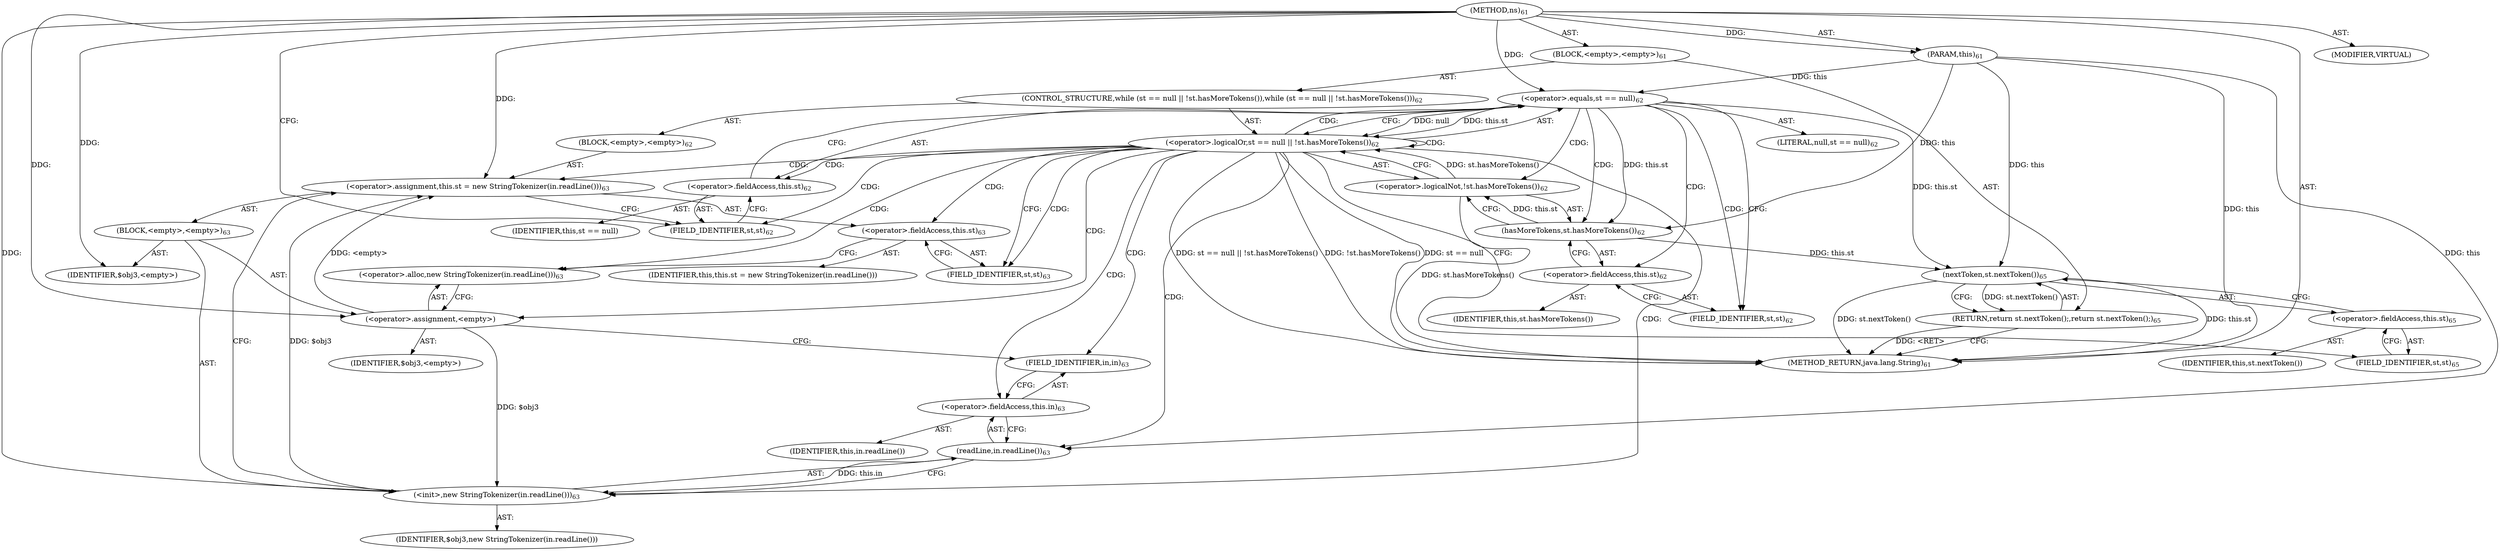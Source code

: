 digraph "ns" {  
"268" [label = <(METHOD,ns)<SUB>61</SUB>> ]
"269" [label = <(PARAM,this)<SUB>61</SUB>> ]
"270" [label = <(BLOCK,&lt;empty&gt;,&lt;empty&gt;)<SUB>61</SUB>> ]
"271" [label = <(CONTROL_STRUCTURE,while (st == null || !st.hasMoreTokens()),while (st == null || !st.hasMoreTokens()))<SUB>62</SUB>> ]
"272" [label = <(&lt;operator&gt;.logicalOr,st == null || !st.hasMoreTokens())<SUB>62</SUB>> ]
"273" [label = <(&lt;operator&gt;.equals,st == null)<SUB>62</SUB>> ]
"274" [label = <(&lt;operator&gt;.fieldAccess,this.st)<SUB>62</SUB>> ]
"275" [label = <(IDENTIFIER,this,st == null)> ]
"276" [label = <(FIELD_IDENTIFIER,st,st)<SUB>62</SUB>> ]
"277" [label = <(LITERAL,null,st == null)<SUB>62</SUB>> ]
"278" [label = <(&lt;operator&gt;.logicalNot,!st.hasMoreTokens())<SUB>62</SUB>> ]
"279" [label = <(hasMoreTokens,st.hasMoreTokens())<SUB>62</SUB>> ]
"280" [label = <(&lt;operator&gt;.fieldAccess,this.st)<SUB>62</SUB>> ]
"281" [label = <(IDENTIFIER,this,st.hasMoreTokens())> ]
"282" [label = <(FIELD_IDENTIFIER,st,st)<SUB>62</SUB>> ]
"283" [label = <(BLOCK,&lt;empty&gt;,&lt;empty&gt;)<SUB>62</SUB>> ]
"284" [label = <(&lt;operator&gt;.assignment,this.st = new StringTokenizer(in.readLine()))<SUB>63</SUB>> ]
"285" [label = <(&lt;operator&gt;.fieldAccess,this.st)<SUB>63</SUB>> ]
"286" [label = <(IDENTIFIER,this,this.st = new StringTokenizer(in.readLine()))> ]
"287" [label = <(FIELD_IDENTIFIER,st,st)<SUB>63</SUB>> ]
"288" [label = <(BLOCK,&lt;empty&gt;,&lt;empty&gt;)<SUB>63</SUB>> ]
"289" [label = <(&lt;operator&gt;.assignment,&lt;empty&gt;)> ]
"290" [label = <(IDENTIFIER,$obj3,&lt;empty&gt;)> ]
"291" [label = <(&lt;operator&gt;.alloc,new StringTokenizer(in.readLine()))<SUB>63</SUB>> ]
"292" [label = <(&lt;init&gt;,new StringTokenizer(in.readLine()))<SUB>63</SUB>> ]
"293" [label = <(IDENTIFIER,$obj3,new StringTokenizer(in.readLine()))> ]
"294" [label = <(readLine,in.readLine())<SUB>63</SUB>> ]
"295" [label = <(&lt;operator&gt;.fieldAccess,this.in)<SUB>63</SUB>> ]
"296" [label = <(IDENTIFIER,this,in.readLine())> ]
"297" [label = <(FIELD_IDENTIFIER,in,in)<SUB>63</SUB>> ]
"298" [label = <(IDENTIFIER,$obj3,&lt;empty&gt;)> ]
"299" [label = <(RETURN,return st.nextToken();,return st.nextToken();)<SUB>65</SUB>> ]
"300" [label = <(nextToken,st.nextToken())<SUB>65</SUB>> ]
"301" [label = <(&lt;operator&gt;.fieldAccess,this.st)<SUB>65</SUB>> ]
"302" [label = <(IDENTIFIER,this,st.nextToken())> ]
"303" [label = <(FIELD_IDENTIFIER,st,st)<SUB>65</SUB>> ]
"304" [label = <(MODIFIER,VIRTUAL)> ]
"305" [label = <(METHOD_RETURN,java.lang.String)<SUB>61</SUB>> ]
  "268" -> "269"  [ label = "AST: "] 
  "268" -> "270"  [ label = "AST: "] 
  "268" -> "304"  [ label = "AST: "] 
  "268" -> "305"  [ label = "AST: "] 
  "270" -> "271"  [ label = "AST: "] 
  "270" -> "299"  [ label = "AST: "] 
  "271" -> "272"  [ label = "AST: "] 
  "271" -> "283"  [ label = "AST: "] 
  "272" -> "273"  [ label = "AST: "] 
  "272" -> "278"  [ label = "AST: "] 
  "273" -> "274"  [ label = "AST: "] 
  "273" -> "277"  [ label = "AST: "] 
  "274" -> "275"  [ label = "AST: "] 
  "274" -> "276"  [ label = "AST: "] 
  "278" -> "279"  [ label = "AST: "] 
  "279" -> "280"  [ label = "AST: "] 
  "280" -> "281"  [ label = "AST: "] 
  "280" -> "282"  [ label = "AST: "] 
  "283" -> "284"  [ label = "AST: "] 
  "284" -> "285"  [ label = "AST: "] 
  "284" -> "288"  [ label = "AST: "] 
  "285" -> "286"  [ label = "AST: "] 
  "285" -> "287"  [ label = "AST: "] 
  "288" -> "289"  [ label = "AST: "] 
  "288" -> "292"  [ label = "AST: "] 
  "288" -> "298"  [ label = "AST: "] 
  "289" -> "290"  [ label = "AST: "] 
  "289" -> "291"  [ label = "AST: "] 
  "292" -> "293"  [ label = "AST: "] 
  "292" -> "294"  [ label = "AST: "] 
  "294" -> "295"  [ label = "AST: "] 
  "295" -> "296"  [ label = "AST: "] 
  "295" -> "297"  [ label = "AST: "] 
  "299" -> "300"  [ label = "AST: "] 
  "300" -> "301"  [ label = "AST: "] 
  "301" -> "302"  [ label = "AST: "] 
  "301" -> "303"  [ label = "AST: "] 
  "299" -> "305"  [ label = "CFG: "] 
  "272" -> "287"  [ label = "CFG: "] 
  "272" -> "303"  [ label = "CFG: "] 
  "300" -> "299"  [ label = "CFG: "] 
  "273" -> "272"  [ label = "CFG: "] 
  "273" -> "282"  [ label = "CFG: "] 
  "278" -> "272"  [ label = "CFG: "] 
  "284" -> "276"  [ label = "CFG: "] 
  "301" -> "300"  [ label = "CFG: "] 
  "274" -> "273"  [ label = "CFG: "] 
  "279" -> "278"  [ label = "CFG: "] 
  "285" -> "291"  [ label = "CFG: "] 
  "303" -> "301"  [ label = "CFG: "] 
  "276" -> "274"  [ label = "CFG: "] 
  "280" -> "279"  [ label = "CFG: "] 
  "287" -> "285"  [ label = "CFG: "] 
  "289" -> "297"  [ label = "CFG: "] 
  "292" -> "284"  [ label = "CFG: "] 
  "282" -> "280"  [ label = "CFG: "] 
  "291" -> "289"  [ label = "CFG: "] 
  "294" -> "292"  [ label = "CFG: "] 
  "295" -> "294"  [ label = "CFG: "] 
  "297" -> "295"  [ label = "CFG: "] 
  "268" -> "276"  [ label = "CFG: "] 
  "299" -> "305"  [ label = "DDG: &lt;RET&gt;"] 
  "269" -> "305"  [ label = "DDG: this"] 
  "272" -> "305"  [ label = "DDG: st == null"] 
  "278" -> "305"  [ label = "DDG: st.hasMoreTokens()"] 
  "272" -> "305"  [ label = "DDG: !st.hasMoreTokens()"] 
  "272" -> "305"  [ label = "DDG: st == null || !st.hasMoreTokens()"] 
  "300" -> "305"  [ label = "DDG: this.st"] 
  "300" -> "305"  [ label = "DDG: st.nextToken()"] 
  "268" -> "269"  [ label = "DDG: "] 
  "300" -> "299"  [ label = "DDG: st.nextToken()"] 
  "273" -> "272"  [ label = "DDG: this.st"] 
  "273" -> "272"  [ label = "DDG: null"] 
  "278" -> "272"  [ label = "DDG: st.hasMoreTokens()"] 
  "289" -> "284"  [ label = "DDG: &lt;empty&gt;"] 
  "292" -> "284"  [ label = "DDG: $obj3"] 
  "268" -> "284"  [ label = "DDG: "] 
  "269" -> "300"  [ label = "DDG: this"] 
  "273" -> "300"  [ label = "DDG: this.st"] 
  "279" -> "300"  [ label = "DDG: this.st"] 
  "269" -> "273"  [ label = "DDG: this"] 
  "268" -> "273"  [ label = "DDG: "] 
  "279" -> "278"  [ label = "DDG: this.st"] 
  "269" -> "279"  [ label = "DDG: this"] 
  "273" -> "279"  [ label = "DDG: this.st"] 
  "268" -> "289"  [ label = "DDG: "] 
  "268" -> "298"  [ label = "DDG: "] 
  "289" -> "292"  [ label = "DDG: $obj3"] 
  "268" -> "292"  [ label = "DDG: "] 
  "294" -> "292"  [ label = "DDG: this.in"] 
  "269" -> "294"  [ label = "DDG: this"] 
  "272" -> "287"  [ label = "CDG: "] 
  "272" -> "273"  [ label = "CDG: "] 
  "272" -> "272"  [ label = "CDG: "] 
  "272" -> "276"  [ label = "CDG: "] 
  "272" -> "292"  [ label = "CDG: "] 
  "272" -> "291"  [ label = "CDG: "] 
  "272" -> "294"  [ label = "CDG: "] 
  "272" -> "284"  [ label = "CDG: "] 
  "272" -> "285"  [ label = "CDG: "] 
  "272" -> "295"  [ label = "CDG: "] 
  "272" -> "297"  [ label = "CDG: "] 
  "272" -> "274"  [ label = "CDG: "] 
  "272" -> "289"  [ label = "CDG: "] 
  "273" -> "282"  [ label = "CDG: "] 
  "273" -> "278"  [ label = "CDG: "] 
  "273" -> "279"  [ label = "CDG: "] 
  "273" -> "280"  [ label = "CDG: "] 
}

